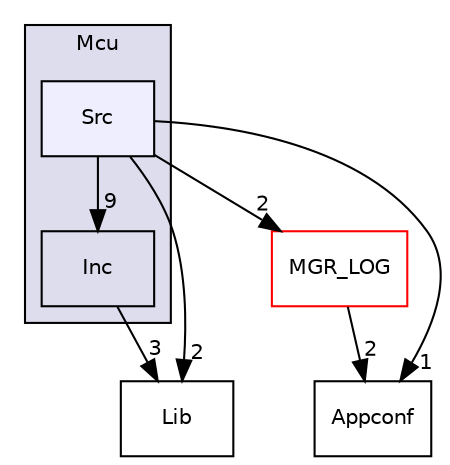 digraph "Kineis/Extdep/Mcu/Src" {
  compound=true
  node [ fontsize="10", fontname="Helvetica"];
  edge [ labelfontsize="10", labelfontname="Helvetica"];
  subgraph clusterdir_aca22906c4dbdf8e38c05a61c7a67a25 {
    graph [ bgcolor="#ddddee", pencolor="black", label="Mcu" fontname="Helvetica", fontsize="10", URL="dir_aca22906c4dbdf8e38c05a61c7a67a25.html"]
  dir_496cf9278821991a8caa0ed467f49753 [shape=box label="Inc" URL="dir_496cf9278821991a8caa0ed467f49753.html"];
  dir_089d8fe640958b1df7ad1ed896db5d73 [shape=box, label="Src", style="filled", fillcolor="#eeeeff", pencolor="black", URL="dir_089d8fe640958b1df7ad1ed896db5d73.html"];
  }
  dir_603c3abc85dcd5ce81fff229f71c4fb7 [shape=box label="MGR_LOG" fillcolor="white" style="filled" color="red" URL="dir_603c3abc85dcd5ce81fff229f71c4fb7.html"];
  dir_68ffa5ca8ccfa6448bd0595e797999e4 [shape=box label="Appconf" URL="dir_68ffa5ca8ccfa6448bd0595e797999e4.html"];
  dir_8bac7462668d86a984d2ee5977e3cf6a [shape=box label="Lib" URL="dir_8bac7462668d86a984d2ee5977e3cf6a.html"];
  dir_603c3abc85dcd5ce81fff229f71c4fb7->dir_68ffa5ca8ccfa6448bd0595e797999e4 [headlabel="2", labeldistance=1.5 headhref="dir_000032_000026.html"];
  dir_496cf9278821991a8caa0ed467f49753->dir_8bac7462668d86a984d2ee5977e3cf6a [headlabel="3", labeldistance=1.5 headhref="dir_000030_000035.html"];
  dir_089d8fe640958b1df7ad1ed896db5d73->dir_496cf9278821991a8caa0ed467f49753 [headlabel="9", labeldistance=1.5 headhref="dir_000031_000030.html"];
  dir_089d8fe640958b1df7ad1ed896db5d73->dir_603c3abc85dcd5ce81fff229f71c4fb7 [headlabel="2", labeldistance=1.5 headhref="dir_000031_000032.html"];
  dir_089d8fe640958b1df7ad1ed896db5d73->dir_68ffa5ca8ccfa6448bd0595e797999e4 [headlabel="1", labeldistance=1.5 headhref="dir_000031_000026.html"];
  dir_089d8fe640958b1df7ad1ed896db5d73->dir_8bac7462668d86a984d2ee5977e3cf6a [headlabel="2", labeldistance=1.5 headhref="dir_000031_000035.html"];
}
